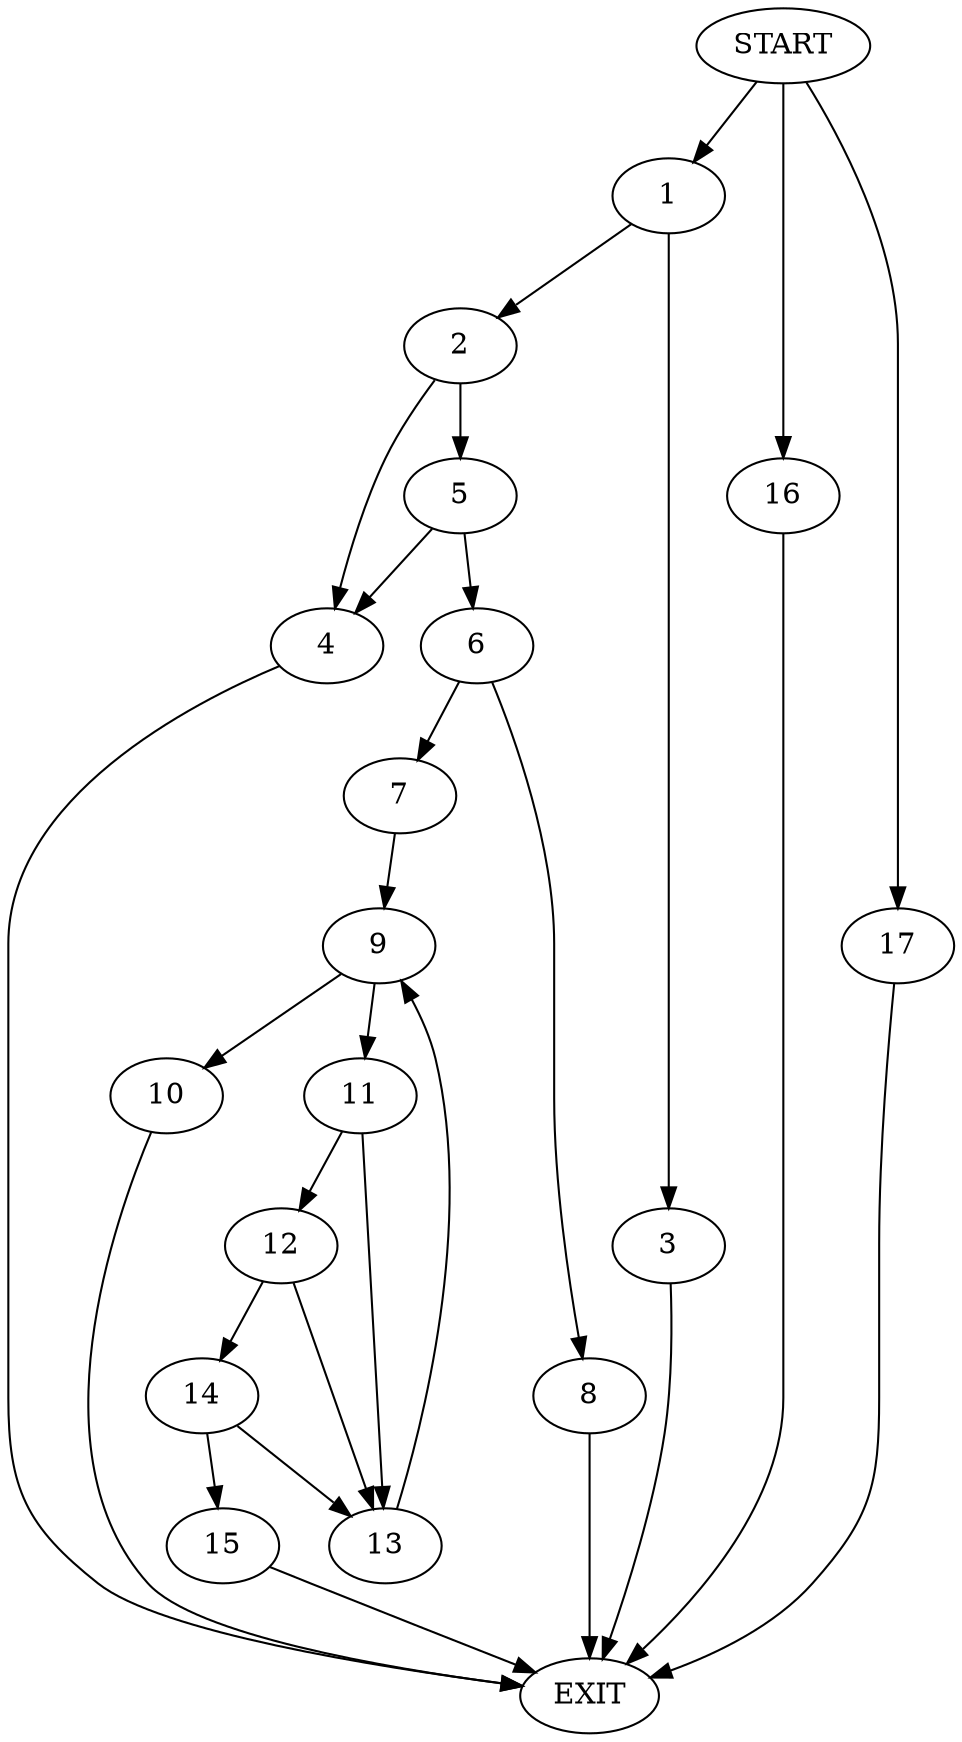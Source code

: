 digraph {
0 [label="START"]
18 [label="EXIT"]
0 -> 1
1 -> 2
1 -> 3
2 -> 4
2 -> 5
3 -> 18
4 -> 18
5 -> 4
5 -> 6
6 -> 7
6 -> 8
8 -> 18
7 -> 9
9 -> 10
9 -> 11
11 -> 12
11 -> 13
10 -> 18
13 -> 9
12 -> 13
12 -> 14
14 -> 13
14 -> 15
15 -> 18
0 -> 16
16 -> 18
0 -> 17
17 -> 18
}
